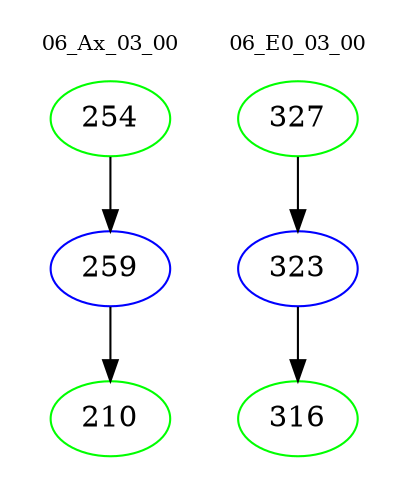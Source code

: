 digraph{
subgraph cluster_0 {
color = white
label = "06_Ax_03_00";
fontsize=10;
T0_254 [label="254", color="green"]
T0_254 -> T0_259 [color="black"]
T0_259 [label="259", color="blue"]
T0_259 -> T0_210 [color="black"]
T0_210 [label="210", color="green"]
}
subgraph cluster_1 {
color = white
label = "06_E0_03_00";
fontsize=10;
T1_327 [label="327", color="green"]
T1_327 -> T1_323 [color="black"]
T1_323 [label="323", color="blue"]
T1_323 -> T1_316 [color="black"]
T1_316 [label="316", color="green"]
}
}
